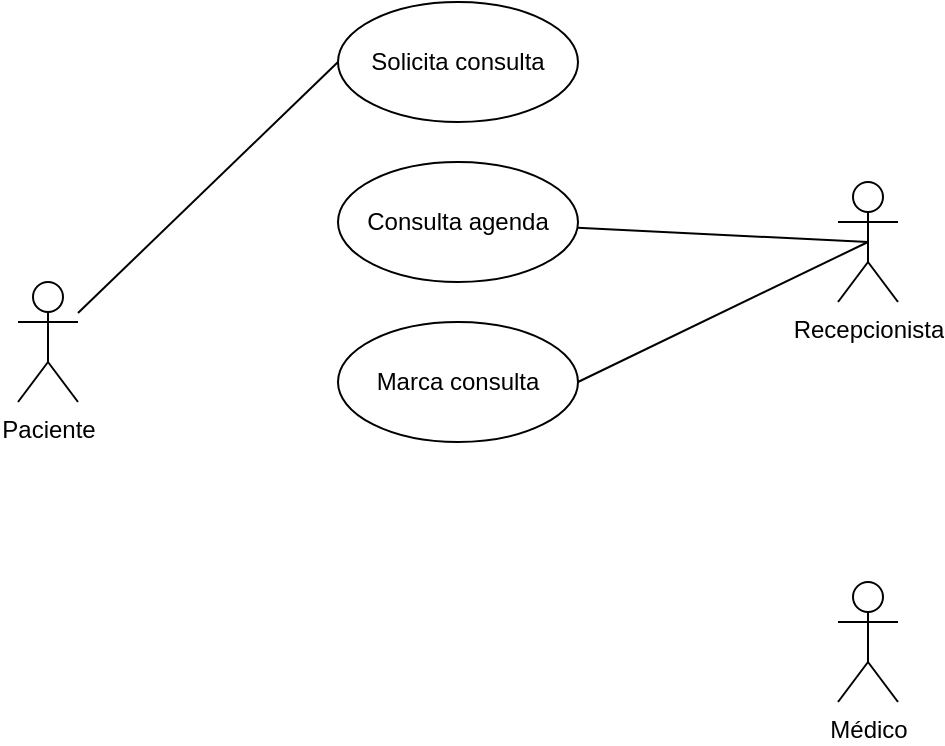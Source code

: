<mxfile version="14.9.0" type="github">
  <diagram id="r31NpO8StPggfQZ5wYu1" name="Page-1">
    <mxGraphModel dx="868" dy="450" grid="1" gridSize="10" guides="1" tooltips="1" connect="1" arrows="1" fold="1" page="1" pageScale="1" pageWidth="850" pageHeight="1100" math="0" shadow="0">
      <root>
        <mxCell id="0" />
        <mxCell id="1" parent="0" />
        <object label="Paciente" id="rq2JJRKLw_9G8wA5gH8K-1">
          <mxCell style="shape=umlActor;verticalLabelPosition=bottom;verticalAlign=top;html=1;outlineConnect=0;shadow=0;" vertex="1" parent="1">
            <mxGeometry x="100" y="160" width="30" height="60" as="geometry" />
          </mxCell>
        </object>
        <mxCell id="rq2JJRKLw_9G8wA5gH8K-2" value="Recepcionista" style="shape=umlActor;verticalLabelPosition=bottom;verticalAlign=top;html=1;outlineConnect=0;" vertex="1" parent="1">
          <mxGeometry x="510" y="110" width="30" height="60" as="geometry" />
        </mxCell>
        <mxCell id="rq2JJRKLw_9G8wA5gH8K-3" value="Médico" style="shape=umlActor;verticalLabelPosition=bottom;verticalAlign=top;html=1;outlineConnect=0;" vertex="1" parent="1">
          <mxGeometry x="510" y="310" width="30" height="60" as="geometry" />
        </mxCell>
        <mxCell id="rq2JJRKLw_9G8wA5gH8K-9" value="Solicita consulta" style="ellipse;whiteSpace=wrap;html=1;" vertex="1" parent="1">
          <mxGeometry x="260" y="20" width="120" height="60" as="geometry" />
        </mxCell>
        <mxCell id="rq2JJRKLw_9G8wA5gH8K-11" value="" style="endArrow=none;html=1;entryX=0;entryY=0.5;entryDx=0;entryDy=0;" edge="1" parent="1" source="rq2JJRKLw_9G8wA5gH8K-1" target="rq2JJRKLw_9G8wA5gH8K-9">
          <mxGeometry width="50" height="50" relative="1" as="geometry">
            <mxPoint x="190" y="140" as="sourcePoint" />
            <mxPoint x="240" y="90" as="targetPoint" />
          </mxGeometry>
        </mxCell>
        <mxCell id="rq2JJRKLw_9G8wA5gH8K-13" value="Consulta agenda" style="ellipse;whiteSpace=wrap;html=1;" vertex="1" parent="1">
          <mxGeometry x="260" y="100" width="120" height="60" as="geometry" />
        </mxCell>
        <mxCell id="rq2JJRKLw_9G8wA5gH8K-14" value="" style="endArrow=none;html=1;entryX=0.5;entryY=0.5;entryDx=0;entryDy=0;entryPerimeter=0;" edge="1" parent="1" source="rq2JJRKLw_9G8wA5gH8K-13" target="rq2JJRKLw_9G8wA5gH8K-2">
          <mxGeometry width="50" height="50" relative="1" as="geometry">
            <mxPoint x="410" y="160" as="sourcePoint" />
            <mxPoint x="460" y="110" as="targetPoint" />
          </mxGeometry>
        </mxCell>
        <mxCell id="rq2JJRKLw_9G8wA5gH8K-15" value="Marca consulta" style="ellipse;whiteSpace=wrap;html=1;" vertex="1" parent="1">
          <mxGeometry x="260" y="180" width="120" height="60" as="geometry" />
        </mxCell>
        <mxCell id="rq2JJRKLw_9G8wA5gH8K-16" value="" style="endArrow=none;html=1;entryX=0.5;entryY=0.5;entryDx=0;entryDy=0;entryPerimeter=0;exitX=1;exitY=0.5;exitDx=0;exitDy=0;" edge="1" parent="1" source="rq2JJRKLw_9G8wA5gH8K-15" target="rq2JJRKLw_9G8wA5gH8K-2">
          <mxGeometry width="50" height="50" relative="1" as="geometry">
            <mxPoint x="420" y="230" as="sourcePoint" />
            <mxPoint x="470" y="180" as="targetPoint" />
          </mxGeometry>
        </mxCell>
      </root>
    </mxGraphModel>
  </diagram>
</mxfile>
